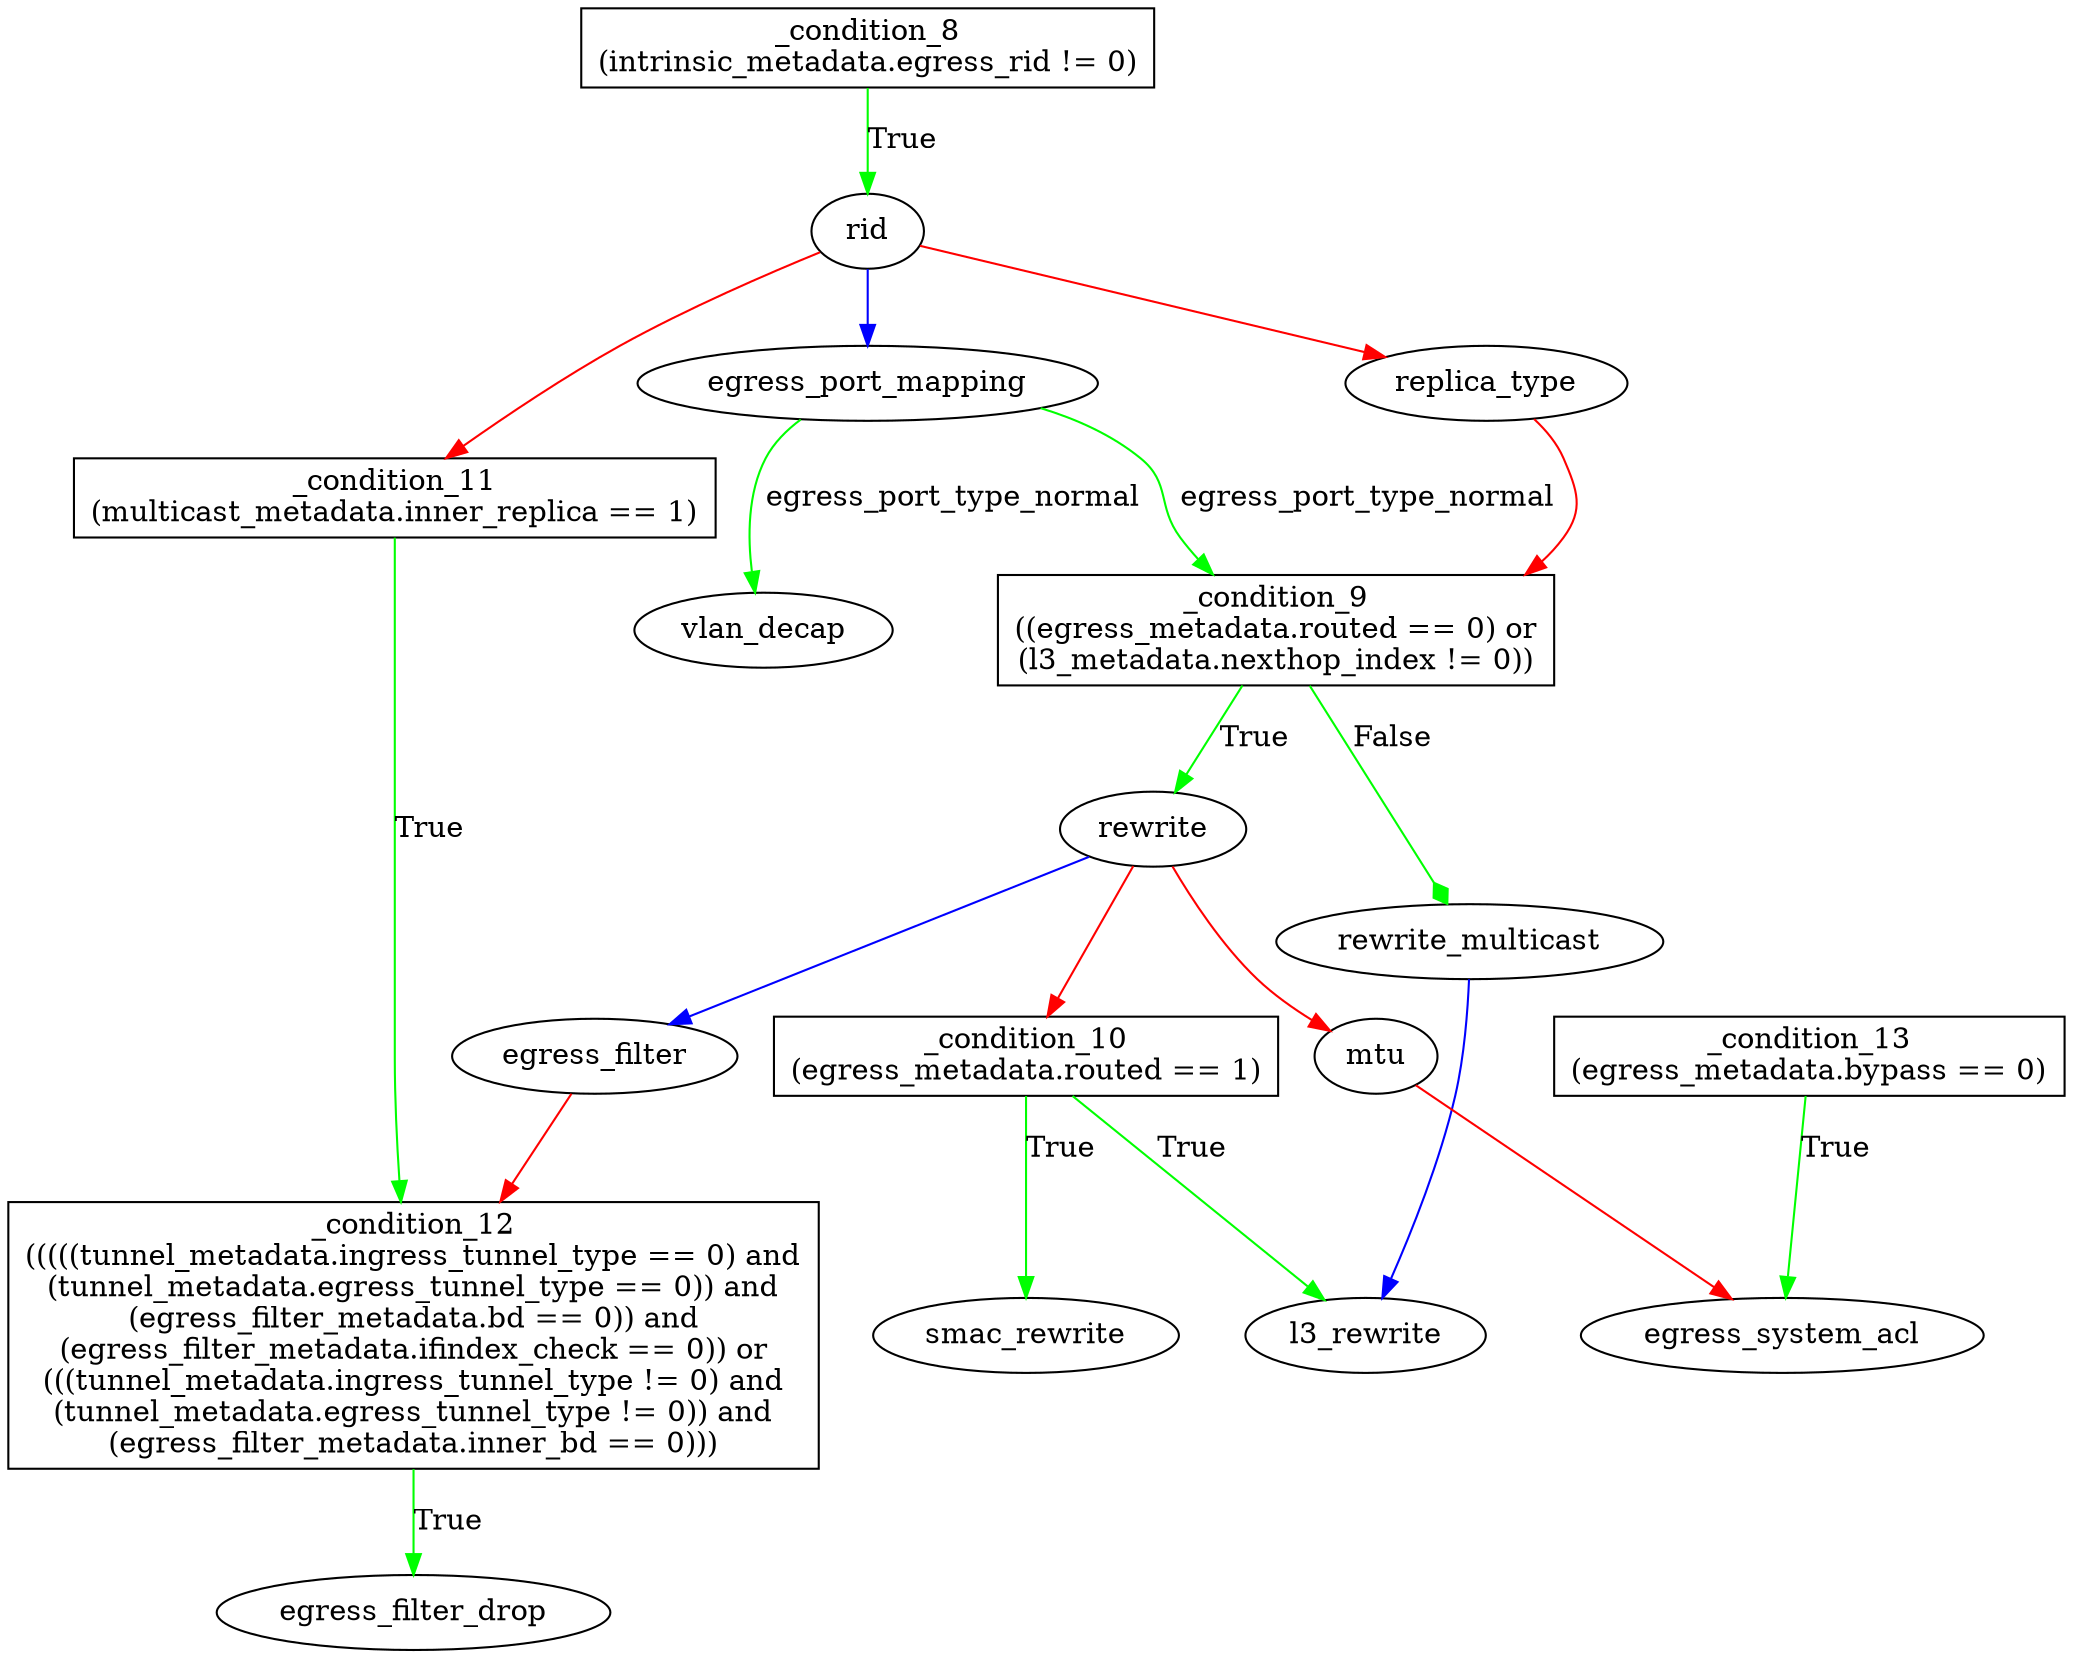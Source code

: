 digraph egress {
_condition_10 [shape=box label="_condition_10\n(egress_metadata.routed == 1)"];
_condition_11 [shape=box label="_condition_11\n(multicast_metadata.inner_replica == 1)"];
_condition_12 [shape=box label="_condition_12\n(((((tunnel_metadata.ingress_tunnel_type == 0) and
(tunnel_metadata.egress_tunnel_type == 0)) and
(egress_filter_metadata.bd == 0)) and
(egress_filter_metadata.ifindex_check == 0)) or
(((tunnel_metadata.ingress_tunnel_type != 0) and
(tunnel_metadata.egress_tunnel_type != 0)) and
(egress_filter_metadata.inner_bd == 0)))"];
_condition_13 [shape=box label="_condition_13\n(egress_metadata.bypass == 0)"];
_condition_8 [shape=box label="_condition_8\n(intrinsic_metadata.egress_rid != 0)"];
_condition_9 [shape=box label="_condition_9\n((egress_metadata.routed == 0) or
(l3_metadata.nexthop_index != 0))"];
_condition_10 -> l3_rewrite [color=green  label="True"];
_condition_10 -> smac_rewrite [color=green  label="True"];
_condition_11 -> _condition_12 [color=green  label="True"];
_condition_12 -> egress_filter_drop [color=green  label="True"];
_condition_13 -> egress_system_acl [color=green  label="True"];
_condition_8 -> rid [color=green  label="True"];
_condition_9 -> rewrite [color=green  label="True"];
_condition_9 -> rewrite_multicast [color=green  label="False" arrowhead = diamond];
egress_filter -> _condition_12 [color=red ];
egress_port_mapping -> _condition_9 [color=green  label="egress_port_type_normal"];
egress_port_mapping -> vlan_decap [color=green  label="egress_port_type_normal"];
mtu -> egress_system_acl [color=red ];
replica_type -> _condition_9 [color=red ];
rewrite -> _condition_10 [color=red ];
rewrite -> egress_filter [color=blue ];
rewrite -> mtu [color=red ];
rewrite_multicast -> l3_rewrite [color=blue ];
rid -> _condition_11 [color=red ];
rid -> egress_port_mapping [color=blue ];
rid -> replica_type [color=red ];
}
